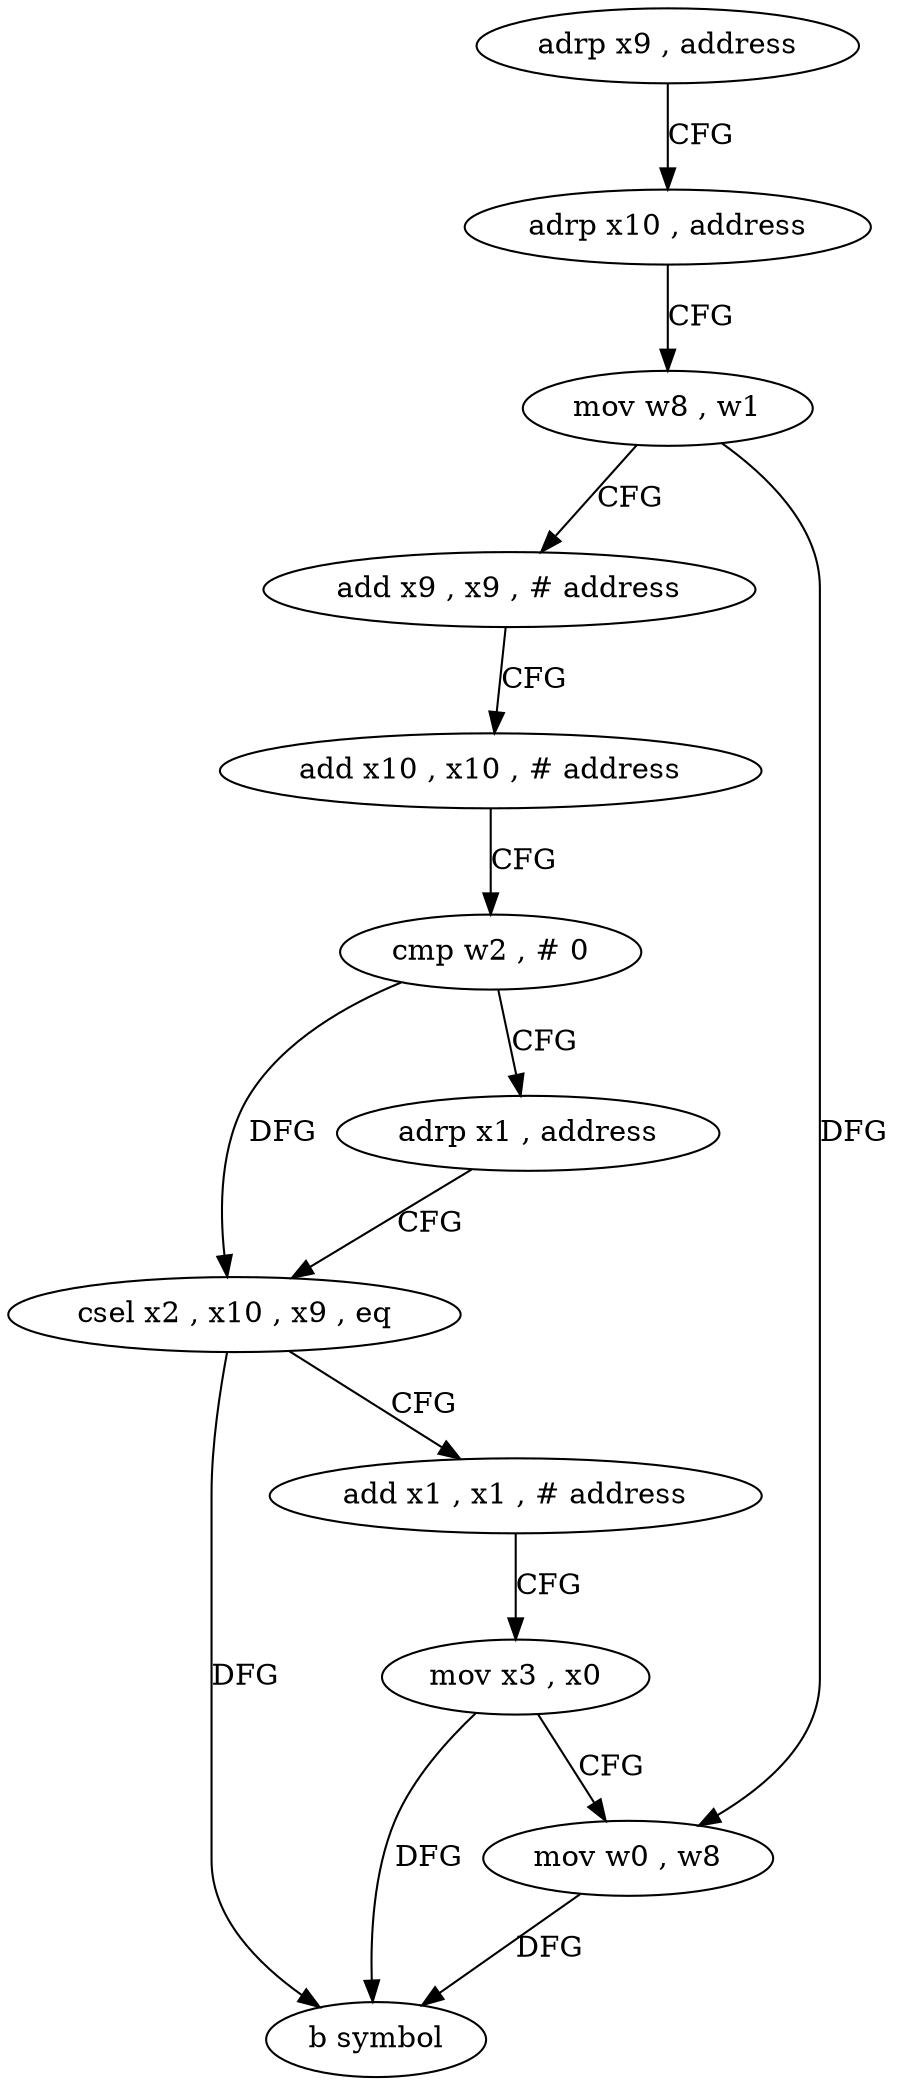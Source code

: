 digraph "func" {
"4212416" [label = "adrp x9 , address" ]
"4212420" [label = "adrp x10 , address" ]
"4212424" [label = "mov w8 , w1" ]
"4212428" [label = "add x9 , x9 , # address" ]
"4212432" [label = "add x10 , x10 , # address" ]
"4212436" [label = "cmp w2 , # 0" ]
"4212440" [label = "adrp x1 , address" ]
"4212444" [label = "csel x2 , x10 , x9 , eq" ]
"4212448" [label = "add x1 , x1 , # address" ]
"4212452" [label = "mov x3 , x0" ]
"4212456" [label = "mov w0 , w8" ]
"4212460" [label = "b symbol" ]
"4212416" -> "4212420" [ label = "CFG" ]
"4212420" -> "4212424" [ label = "CFG" ]
"4212424" -> "4212428" [ label = "CFG" ]
"4212424" -> "4212456" [ label = "DFG" ]
"4212428" -> "4212432" [ label = "CFG" ]
"4212432" -> "4212436" [ label = "CFG" ]
"4212436" -> "4212440" [ label = "CFG" ]
"4212436" -> "4212444" [ label = "DFG" ]
"4212440" -> "4212444" [ label = "CFG" ]
"4212444" -> "4212448" [ label = "CFG" ]
"4212444" -> "4212460" [ label = "DFG" ]
"4212448" -> "4212452" [ label = "CFG" ]
"4212452" -> "4212456" [ label = "CFG" ]
"4212452" -> "4212460" [ label = "DFG" ]
"4212456" -> "4212460" [ label = "DFG" ]
}
